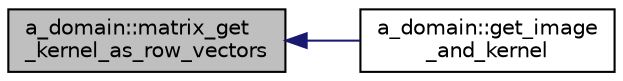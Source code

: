 digraph "a_domain::matrix_get_kernel_as_row_vectors"
{
  edge [fontname="Helvetica",fontsize="10",labelfontname="Helvetica",labelfontsize="10"];
  node [fontname="Helvetica",fontsize="10",shape=record];
  rankdir="LR";
  Node173 [label="a_domain::matrix_get\l_kernel_as_row_vectors",height=0.2,width=0.4,color="black", fillcolor="grey75", style="filled", fontcolor="black"];
  Node173 -> Node174 [dir="back",color="midnightblue",fontsize="10",style="solid",fontname="Helvetica"];
  Node174 [label="a_domain::get_image\l_and_kernel",height=0.2,width=0.4,color="black", fillcolor="white", style="filled",URL="$db/dd1/classa__domain.html#aa8d5ed906e9c90919050311f1126ffc3"];
}
